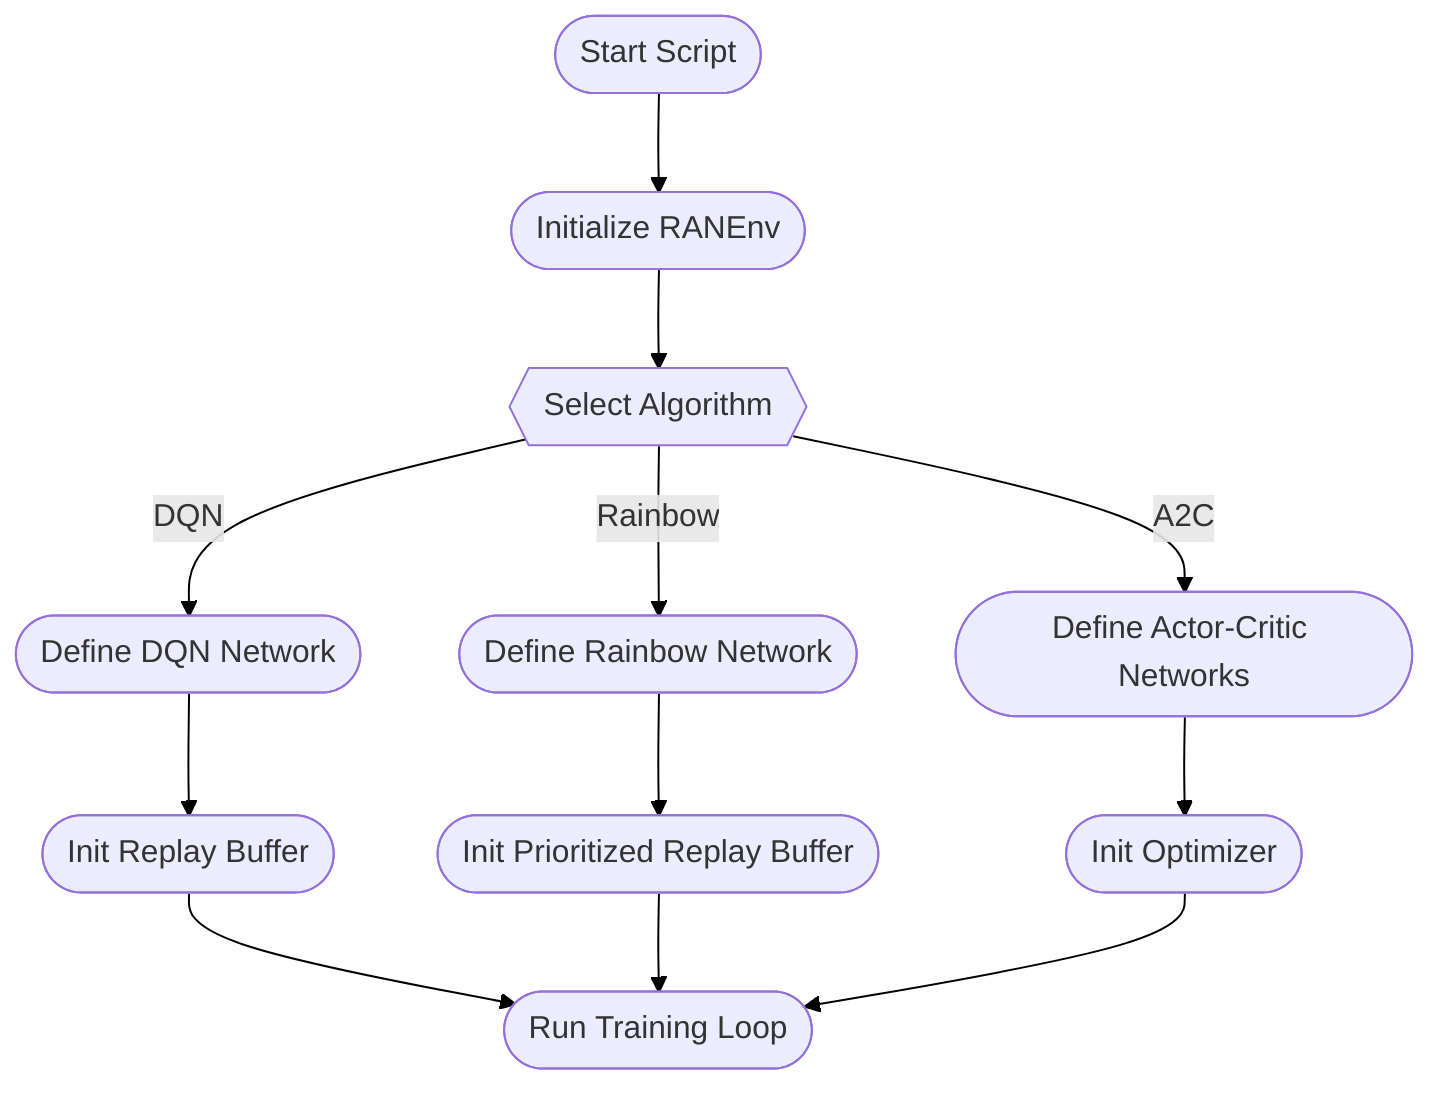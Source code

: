 flowchart TD
  %% Global styles for bigger font and tighter spacing
  classDef bigText font-size:18px;
  class * bigText;
  linkStyle default stroke-width:1px,stroke:black;
  
  %% Flow
  A([Start Script]) --> B([Initialize RANEnv]) --> C{{Select Algorithm}}
  C -->|DQN| D1([Define DQN Network]) --> X([Init Replay Buffer]) --> T([Run Training Loop])
  C -->|Rainbow| R1([Define Rainbow Network]) --> Y([Init Prioritized Replay Buffer]) --> T
  C -->|A2C| A1([Define Actor-Critic Networks]) --> Z([Init Optimizer]) --> T